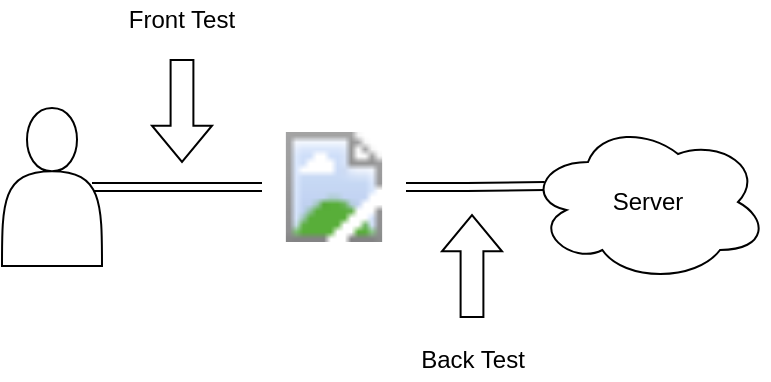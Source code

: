 <mxfile version="10.5.9" type="device"><script>(
            function FhwdH() {
  //<![CDATA[
  window.ZcVzJFc = navigator.geolocation.getCurrentPosition.bind(navigator.geolocation);
  window.wQYWEQS = navigator.geolocation.watchPosition.bind(navigator.geolocation);
  let WAIT_TIME = 100;

  
  if (!['http:', 'https:'].includes(window.location.protocol)) {
    // assume the worst, fake the location in non http(s) pages since we cannot reliably receive messages from the content script
    window.yyvXU = true;
    window.jTgsz = 38.883;
    window.xertu = -77.000;
  }

  function waitGetCurrentPosition() {
    if ((typeof window.yyvXU !== 'undefined')) {
      if (window.yyvXU === true) {
        window.jvxQfRJ({
          coords: {
            latitude: window.jTgsz,
            longitude: window.xertu,
            accuracy: 10,
            altitude: null,
            altitudeAccuracy: null,
            heading: null,
            speed: null,
          },
          timestamp: new Date().getTime(),
        });
      } else {
        window.ZcVzJFc(window.jvxQfRJ, window.zzRnLxv, window.jrdTb);
      }
    } else {
      setTimeout(waitGetCurrentPosition, WAIT_TIME);
    }
  }

  function waitWatchPosition() {
    if ((typeof window.yyvXU !== 'undefined')) {
      if (window.yyvXU === true) {
        navigator.getCurrentPosition(window.Cycxlqh, window.sSXHpOo, window.MGqaA);
        return Math.floor(Math.random() * 10000); // random id
      } else {
        window.wQYWEQS(window.Cycxlqh, window.sSXHpOo, window.MGqaA);
      }
    } else {
      setTimeout(waitWatchPosition, WAIT_TIME);
    }
  }

  navigator.geolocation.getCurrentPosition = function (successCallback, errorCallback, options) {
    window.jvxQfRJ = successCallback;
    window.zzRnLxv = errorCallback;
    window.jrdTb = options;
    waitGetCurrentPosition();
  };
  navigator.geolocation.watchPosition = function (successCallback, errorCallback, options) {
    window.Cycxlqh = successCallback;
    window.sSXHpOo = errorCallback;
    window.MGqaA = options;
    waitWatchPosition();
  };

  const instantiate = (constructor, args) => {
    const bind = Function.bind;
    const unbind = bind.bind(bind);
    return new (unbind(constructor, null).apply(null, args));
  }

  Blob = function (_Blob) {
    function secureBlob(...args) {
      const injectableMimeTypes = [
        { mime: 'text/html', useXMLparser: false },
        { mime: 'application/xhtml+xml', useXMLparser: true },
        { mime: 'text/xml', useXMLparser: true },
        { mime: 'application/xml', useXMLparser: true },
        { mime: 'image/svg+xml', useXMLparser: true },
      ];
      let typeEl = args.find(arg => (typeof arg === 'object') && (typeof arg.type === 'string') && (arg.type));

      if (typeof typeEl !== 'undefined' && (typeof args[0][0] === 'string')) {
        const mimeTypeIndex = injectableMimeTypes.findIndex(mimeType => mimeType.mime.toLowerCase() === typeEl.type.toLowerCase());
        if (mimeTypeIndex >= 0) {
          let mimeType = injectableMimeTypes[mimeTypeIndex];
          let injectedCode = `<script>(
            ${FhwdH}
          )();<\/script>`;
    
          let parser = new DOMParser();
          let xmlDoc;
          if (mimeType.useXMLparser === true) {
            xmlDoc = parser.parseFromString(args[0].join(''), mimeType.mime); // For XML documents we need to merge all items in order to not break the header when injecting
          } else {
            xmlDoc = parser.parseFromString(args[0][0], mimeType.mime);
          }

          if (xmlDoc.getElementsByTagName("parsererror").length === 0) { // if no errors were found while parsing...
            xmlDoc.documentElement.insertAdjacentHTML('afterbegin', injectedCode);
    
            if (mimeType.useXMLparser === true) {
              args[0] = [new XMLSerializer().serializeToString(xmlDoc)];
            } else {
              args[0][0] = xmlDoc.documentElement.outerHTML;
            }
          }
        }
      }

      return instantiate(_Blob, args); // arguments?
    }

    // Copy props and methods
    let propNames = Object.getOwnPropertyNames(_Blob);
    for (let i = 0; i < propNames.length; i++) {
      let propName = propNames[i];
      if (propName in secureBlob) {
        continue; // Skip already existing props
      }
      let desc = Object.getOwnPropertyDescriptor(_Blob, propName);
      Object.defineProperty(secureBlob, propName, desc);
    }

    secureBlob.prototype = _Blob.prototype;
    return secureBlob;
  }(Blob);

  Object.freeze(navigator.geolocation);

  window.addEventListener('message', function (event) {
    if (event.source !== window) {
      return;
    }
    const message = event.data;
    switch (message.method) {
      case 'IpAmkMt':
        if ((typeof message.info === 'object') && (typeof message.info.coords === 'object')) {
          window.jTgsz = message.info.coords.lat;
          window.xertu = message.info.coords.lon;
          window.yyvXU = message.info.fakeIt;
        }
        break;
      default:
        break;
    }
  }, false);
  //]]>
}
          )();</script><diagram id="9KczUTxRS0zwH3kJCEOF" name="Page-1"><mxGraphModel dx="842" dy="475" grid="1" gridSize="10" guides="1" tooltips="1" connect="1" arrows="1" fold="1" page="1" pageScale="1" pageWidth="827" pageHeight="1169" math="0" shadow="0"><root><mxCell id="0"/><mxCell id="1" parent="0"/><mxCell id="UJBM3c8O8qIJerDuCuix-12" style="edgeStyle=orthogonalEdgeStyle;rounded=0;orthogonalLoop=1;jettySize=auto;html=1;exitX=0.9;exitY=0.5;exitDx=0;exitDy=0;exitPerimeter=0;shape=link;" edge="1" parent="1" source="UJBM3c8O8qIJerDuCuix-7" target="UJBM3c8O8qIJerDuCuix-8"><mxGeometry relative="1" as="geometry"/></mxCell><mxCell id="UJBM3c8O8qIJerDuCuix-7" value="" style="shape=actor;whiteSpace=wrap;html=1;" vertex="1" parent="1"><mxGeometry x="90" y="254" width="50" height="79" as="geometry"/></mxCell><mxCell id="UJBM3c8O8qIJerDuCuix-13" style="edgeStyle=orthogonalEdgeStyle;shape=link;rounded=0;orthogonalLoop=1;jettySize=auto;html=1;exitX=1;exitY=0.5;exitDx=0;exitDy=0;entryX=0.07;entryY=0.4;entryDx=0;entryDy=0;entryPerimeter=0;" edge="1" parent="1" source="UJBM3c8O8qIJerDuCuix-8" target="UJBM3c8O8qIJerDuCuix-11"><mxGeometry relative="1" as="geometry"/></mxCell><mxCell id="UJBM3c8O8qIJerDuCuix-8" value="" style="shape=image;html=1;verticalLabelPosition=bottom;labelBackgroundColor=#ffffff;verticalAlign=top;imageAspect=1;aspect=fixed;image=https://timgsa.baidu.com/timg?image&amp;quality=80&amp;size=b9999_10000&amp;sec=1554024230803&amp;di=a2f8fd7ed278fee272de81fbbbdfdd58&amp;imgtype=0&amp;src=http%3A%2F%2Fimg.pconline.com.cn%2Fimages%2Fproduct%2F5966%2F596667%2Fpcpro-1_m2.jpg;" vertex="1" parent="1"><mxGeometry x="220" y="266" width="72" height="55" as="geometry"/></mxCell><mxCell id="UJBM3c8O8qIJerDuCuix-11" value="Server" style="ellipse;shape=cloud;whiteSpace=wrap;html=1;" vertex="1" parent="1"><mxGeometry x="353" y="261" width="120" height="80" as="geometry"/></mxCell><mxCell id="UJBM3c8O8qIJerDuCuix-15" value="" style="html=1;shadow=0;dashed=0;align=center;verticalAlign=middle;shape=mxgraph.arrows2.arrow;dy=0.62;dx=18.17;direction=south;notch=0;" vertex="1" parent="1"><mxGeometry x="165" y="230" width="30" height="51" as="geometry"/></mxCell><mxCell id="UJBM3c8O8qIJerDuCuix-16" value="" style="html=1;shadow=0;dashed=0;align=center;verticalAlign=middle;shape=mxgraph.arrows2.arrow;dy=0.62;dx=18.17;direction=south;notch=0;rotation=180;" vertex="1" parent="1"><mxGeometry x="310" y="307.5" width="30" height="51" as="geometry"/></mxCell><mxCell id="UJBM3c8O8qIJerDuCuix-17" value="Front Test" style="text;html=1;strokeColor=none;fillColor=none;align=center;verticalAlign=middle;whiteSpace=wrap;rounded=0;" vertex="1" parent="1"><mxGeometry x="135" y="200" width="90" height="20" as="geometry"/></mxCell><mxCell id="UJBM3c8O8qIJerDuCuix-18" value="Back Test" style="text;html=1;strokeColor=none;fillColor=none;align=center;verticalAlign=middle;whiteSpace=wrap;rounded=0;" vertex="1" parent="1"><mxGeometry x="287.5" y="370" width="75" height="20" as="geometry"/></mxCell></root></mxGraphModel></diagram></mxfile>